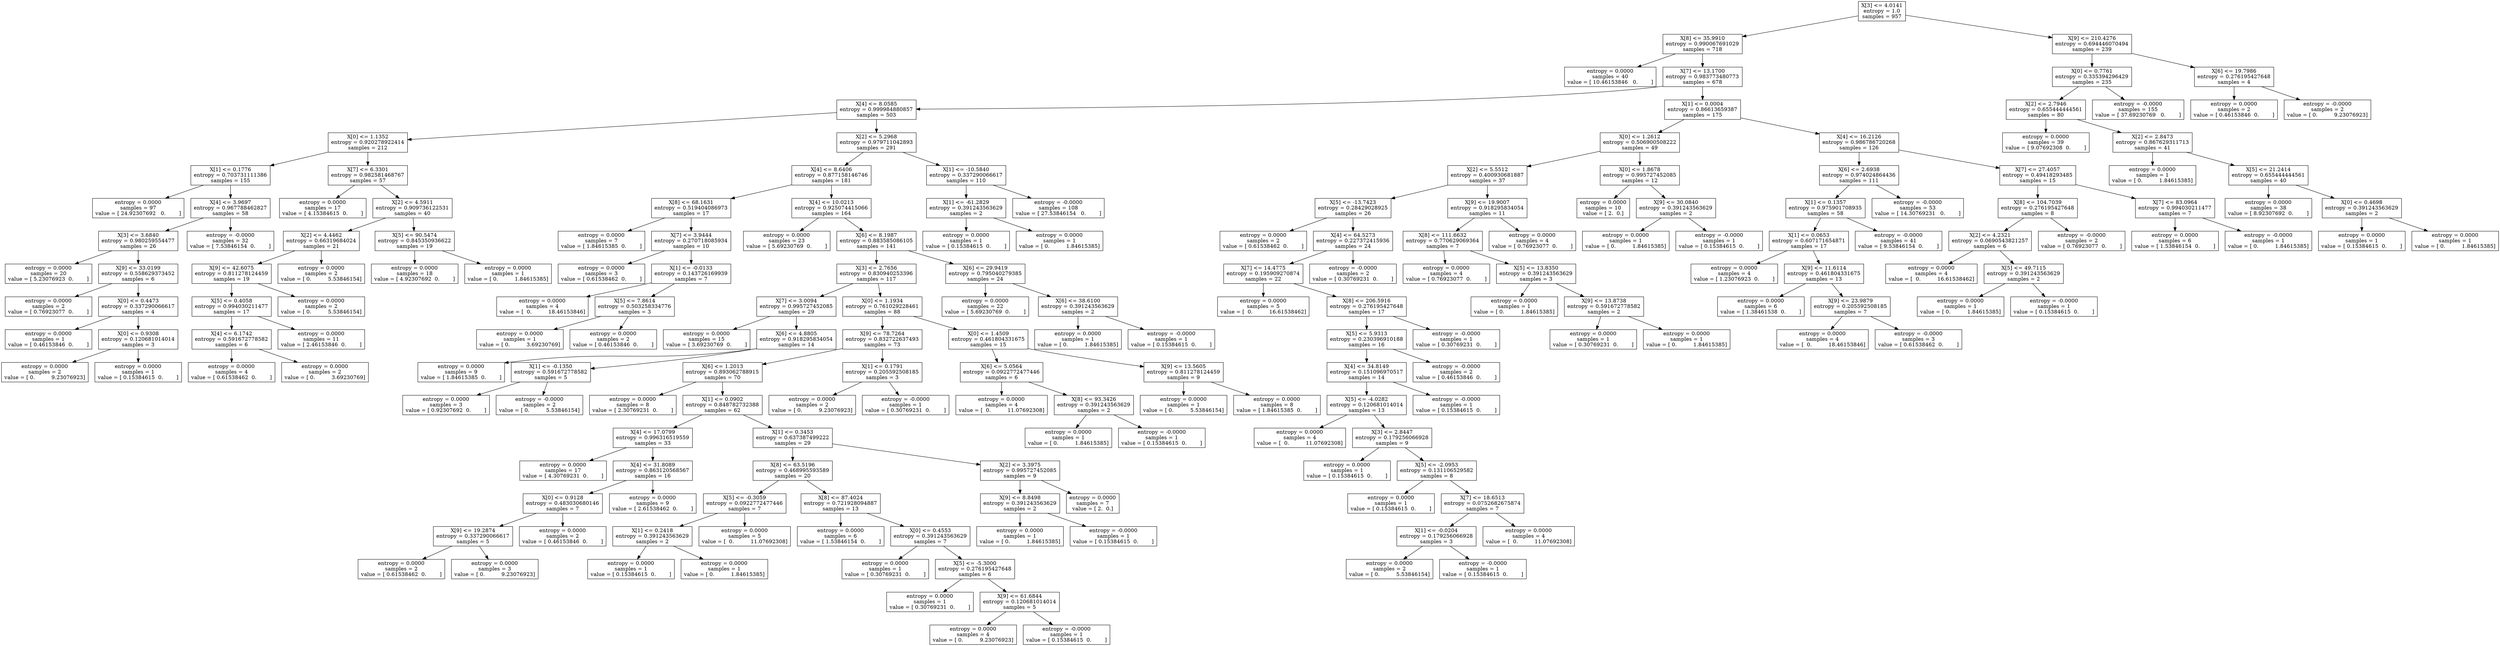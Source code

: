digraph Tree {
0 [label="X[3] <= 4.0141\nentropy = 1.0\nsamples = 957", shape="box"] ;
1 [label="X[8] <= 35.9910\nentropy = 0.990067691029\nsamples = 718", shape="box"] ;
0 -> 1 ;
2 [label="entropy = 0.0000\nsamples = 40\nvalue = [ 10.46153846   0.        ]", shape="box"] ;
1 -> 2 ;
3 [label="X[7] <= 13.1700\nentropy = 0.983773480773\nsamples = 678", shape="box"] ;
1 -> 3 ;
4 [label="X[4] <= 8.0585\nentropy = 0.999984880857\nsamples = 503", shape="box"] ;
3 -> 4 ;
5 [label="X[0] <= 1.1352\nentropy = 0.920278922414\nsamples = 212", shape="box"] ;
4 -> 5 ;
6 [label="X[1] <= 0.1776\nentropy = 0.703731111386\nsamples = 155", shape="box"] ;
5 -> 6 ;
7 [label="entropy = 0.0000\nsamples = 97\nvalue = [ 24.92307692   0.        ]", shape="box"] ;
6 -> 7 ;
8 [label="X[4] <= 3.9697\nentropy = 0.967788462827\nsamples = 58", shape="box"] ;
6 -> 8 ;
9 [label="X[3] <= 3.6840\nentropy = 0.980259554477\nsamples = 26", shape="box"] ;
8 -> 9 ;
10 [label="entropy = 0.0000\nsamples = 20\nvalue = [ 5.23076923  0.        ]", shape="box"] ;
9 -> 10 ;
11 [label="X[9] <= 33.0199\nentropy = 0.558629373452\nsamples = 6", shape="box"] ;
9 -> 11 ;
12 [label="entropy = 0.0000\nsamples = 2\nvalue = [ 0.76923077  0.        ]", shape="box"] ;
11 -> 12 ;
13 [label="X[0] <= 0.4473\nentropy = 0.337290066617\nsamples = 4", shape="box"] ;
11 -> 13 ;
14 [label="entropy = 0.0000\nsamples = 1\nvalue = [ 0.46153846  0.        ]", shape="box"] ;
13 -> 14 ;
15 [label="X[0] <= 0.9308\nentropy = 0.120681014014\nsamples = 3", shape="box"] ;
13 -> 15 ;
16 [label="entropy = 0.0000\nsamples = 2\nvalue = [ 0.          9.23076923]", shape="box"] ;
15 -> 16 ;
17 [label="entropy = 0.0000\nsamples = 1\nvalue = [ 0.15384615  0.        ]", shape="box"] ;
15 -> 17 ;
18 [label="entropy = -0.0000\nsamples = 32\nvalue = [ 7.53846154  0.        ]", shape="box"] ;
8 -> 18 ;
19 [label="X[7] <= 6.3301\nentropy = 0.982581468767\nsamples = 57", shape="box"] ;
5 -> 19 ;
20 [label="entropy = 0.0000\nsamples = 17\nvalue = [ 4.15384615  0.        ]", shape="box"] ;
19 -> 20 ;
21 [label="X[2] <= 4.5911\nentropy = 0.909736122531\nsamples = 40", shape="box"] ;
19 -> 21 ;
22 [label="X[2] <= 4.4462\nentropy = 0.66319684024\nsamples = 21", shape="box"] ;
21 -> 22 ;
23 [label="X[9] <= 42.6075\nentropy = 0.811278124459\nsamples = 19", shape="box"] ;
22 -> 23 ;
24 [label="X[5] <= 0.4058\nentropy = 0.994030211477\nsamples = 17", shape="box"] ;
23 -> 24 ;
25 [label="X[4] <= 6.1742\nentropy = 0.591672778582\nsamples = 6", shape="box"] ;
24 -> 25 ;
26 [label="entropy = 0.0000\nsamples = 4\nvalue = [ 0.61538462  0.        ]", shape="box"] ;
25 -> 26 ;
27 [label="entropy = 0.0000\nsamples = 2\nvalue = [ 0.          3.69230769]", shape="box"] ;
25 -> 27 ;
28 [label="entropy = 0.0000\nsamples = 11\nvalue = [ 2.46153846  0.        ]", shape="box"] ;
24 -> 28 ;
29 [label="entropy = 0.0000\nsamples = 2\nvalue = [ 0.          5.53846154]", shape="box"] ;
23 -> 29 ;
30 [label="entropy = 0.0000\nsamples = 2\nvalue = [ 0.          5.53846154]", shape="box"] ;
22 -> 30 ;
31 [label="X[5] <= 90.5474\nentropy = 0.845350936622\nsamples = 19", shape="box"] ;
21 -> 31 ;
32 [label="entropy = 0.0000\nsamples = 18\nvalue = [ 4.92307692  0.        ]", shape="box"] ;
31 -> 32 ;
33 [label="entropy = 0.0000\nsamples = 1\nvalue = [ 0.          1.84615385]", shape="box"] ;
31 -> 33 ;
34 [label="X[2] <= 5.2968\nentropy = 0.979711042893\nsamples = 291", shape="box"] ;
4 -> 34 ;
35 [label="X[4] <= 8.6406\nentropy = 0.877158146746\nsamples = 181", shape="box"] ;
34 -> 35 ;
36 [label="X[8] <= 68.1631\nentropy = 0.519404086973\nsamples = 17", shape="box"] ;
35 -> 36 ;
37 [label="entropy = 0.0000\nsamples = 7\nvalue = [ 1.84615385  0.        ]", shape="box"] ;
36 -> 37 ;
38 [label="X[7] <= 3.9444\nentropy = 0.270718085934\nsamples = 10", shape="box"] ;
36 -> 38 ;
39 [label="entropy = 0.0000\nsamples = 3\nvalue = [ 0.61538462  0.        ]", shape="box"] ;
38 -> 39 ;
40 [label="X[1] <= -0.0133\nentropy = 0.143726169939\nsamples = 7", shape="box"] ;
38 -> 40 ;
41 [label="entropy = 0.0000\nsamples = 4\nvalue = [  0.          18.46153846]", shape="box"] ;
40 -> 41 ;
42 [label="X[5] <= 7.8614\nentropy = 0.503258334776\nsamples = 3", shape="box"] ;
40 -> 42 ;
43 [label="entropy = 0.0000\nsamples = 1\nvalue = [ 0.          3.69230769]", shape="box"] ;
42 -> 43 ;
44 [label="entropy = 0.0000\nsamples = 2\nvalue = [ 0.46153846  0.        ]", shape="box"] ;
42 -> 44 ;
45 [label="X[4] <= 10.0213\nentropy = 0.925074415066\nsamples = 164", shape="box"] ;
35 -> 45 ;
46 [label="entropy = 0.0000\nsamples = 23\nvalue = [ 5.69230769  0.        ]", shape="box"] ;
45 -> 46 ;
47 [label="X[6] <= 8.1987\nentropy = 0.883585086105\nsamples = 141", shape="box"] ;
45 -> 47 ;
48 [label="X[3] <= 2.7656\nentropy = 0.830940253396\nsamples = 117", shape="box"] ;
47 -> 48 ;
49 [label="X[7] <= 3.0094\nentropy = 0.995727452085\nsamples = 29", shape="box"] ;
48 -> 49 ;
50 [label="entropy = 0.0000\nsamples = 15\nvalue = [ 3.69230769  0.        ]", shape="box"] ;
49 -> 50 ;
51 [label="X[6] <= 4.8805\nentropy = 0.918295834054\nsamples = 14", shape="box"] ;
49 -> 51 ;
52 [label="entropy = 0.0000\nsamples = 9\nvalue = [ 1.84615385  0.        ]", shape="box"] ;
51 -> 52 ;
53 [label="X[1] <= -0.1350\nentropy = 0.591672778582\nsamples = 5", shape="box"] ;
51 -> 53 ;
54 [label="entropy = 0.0000\nsamples = 3\nvalue = [ 0.92307692  0.        ]", shape="box"] ;
53 -> 54 ;
55 [label="entropy = -0.0000\nsamples = 2\nvalue = [ 0.          5.53846154]", shape="box"] ;
53 -> 55 ;
56 [label="X[0] <= 1.1934\nentropy = 0.761029228461\nsamples = 88", shape="box"] ;
48 -> 56 ;
57 [label="X[9] <= 78.7264\nentropy = 0.832722637493\nsamples = 73", shape="box"] ;
56 -> 57 ;
58 [label="X[6] <= 1.2013\nentropy = 0.893062788915\nsamples = 70", shape="box"] ;
57 -> 58 ;
59 [label="entropy = 0.0000\nsamples = 8\nvalue = [ 2.30769231  0.        ]", shape="box"] ;
58 -> 59 ;
60 [label="X[1] <= 0.0902\nentropy = 0.848782732388\nsamples = 62", shape="box"] ;
58 -> 60 ;
61 [label="X[4] <= 17.0799\nentropy = 0.996316519559\nsamples = 33", shape="box"] ;
60 -> 61 ;
62 [label="entropy = 0.0000\nsamples = 17\nvalue = [ 4.30769231  0.        ]", shape="box"] ;
61 -> 62 ;
63 [label="X[4] <= 31.8089\nentropy = 0.863120568567\nsamples = 16", shape="box"] ;
61 -> 63 ;
64 [label="X[0] <= 0.9128\nentropy = 0.483030680146\nsamples = 7", shape="box"] ;
63 -> 64 ;
65 [label="X[9] <= 19.2874\nentropy = 0.337290066617\nsamples = 5", shape="box"] ;
64 -> 65 ;
66 [label="entropy = 0.0000\nsamples = 2\nvalue = [ 0.61538462  0.        ]", shape="box"] ;
65 -> 66 ;
67 [label="entropy = 0.0000\nsamples = 3\nvalue = [ 0.          9.23076923]", shape="box"] ;
65 -> 67 ;
68 [label="entropy = 0.0000\nsamples = 2\nvalue = [ 0.46153846  0.        ]", shape="box"] ;
64 -> 68 ;
69 [label="entropy = 0.0000\nsamples = 9\nvalue = [ 2.61538462  0.        ]", shape="box"] ;
63 -> 69 ;
70 [label="X[1] <= 0.3453\nentropy = 0.637387499222\nsamples = 29", shape="box"] ;
60 -> 70 ;
71 [label="X[8] <= 63.5196\nentropy = 0.468995593589\nsamples = 20", shape="box"] ;
70 -> 71 ;
72 [label="X[5] <= -0.3059\nentropy = 0.0922772477446\nsamples = 7", shape="box"] ;
71 -> 72 ;
73 [label="X[1] <= 0.2418\nentropy = 0.391243563629\nsamples = 2", shape="box"] ;
72 -> 73 ;
74 [label="entropy = 0.0000\nsamples = 1\nvalue = [ 0.15384615  0.        ]", shape="box"] ;
73 -> 74 ;
75 [label="entropy = 0.0000\nsamples = 1\nvalue = [ 0.          1.84615385]", shape="box"] ;
73 -> 75 ;
76 [label="entropy = 0.0000\nsamples = 5\nvalue = [  0.          11.07692308]", shape="box"] ;
72 -> 76 ;
77 [label="X[8] <= 87.4024\nentropy = 0.721928094887\nsamples = 13", shape="box"] ;
71 -> 77 ;
78 [label="entropy = 0.0000\nsamples = 6\nvalue = [ 1.53846154  0.        ]", shape="box"] ;
77 -> 78 ;
79 [label="X[0] <= 0.4553\nentropy = 0.391243563629\nsamples = 7", shape="box"] ;
77 -> 79 ;
80 [label="entropy = 0.0000\nsamples = 1\nvalue = [ 0.30769231  0.        ]", shape="box"] ;
79 -> 80 ;
81 [label="X[5] <= -5.3000\nentropy = 0.276195427648\nsamples = 6", shape="box"] ;
79 -> 81 ;
82 [label="entropy = 0.0000\nsamples = 1\nvalue = [ 0.30769231  0.        ]", shape="box"] ;
81 -> 82 ;
83 [label="X[9] <= 61.6844\nentropy = 0.120681014014\nsamples = 5", shape="box"] ;
81 -> 83 ;
84 [label="entropy = 0.0000\nsamples = 4\nvalue = [ 0.          9.23076923]", shape="box"] ;
83 -> 84 ;
85 [label="entropy = -0.0000\nsamples = 1\nvalue = [ 0.15384615  0.        ]", shape="box"] ;
83 -> 85 ;
86 [label="X[2] <= 3.3975\nentropy = 0.995727452085\nsamples = 9", shape="box"] ;
70 -> 86 ;
87 [label="X[9] <= 8.8498\nentropy = 0.391243563629\nsamples = 2", shape="box"] ;
86 -> 87 ;
88 [label="entropy = 0.0000\nsamples = 1\nvalue = [ 0.          1.84615385]", shape="box"] ;
87 -> 88 ;
89 [label="entropy = -0.0000\nsamples = 1\nvalue = [ 0.15384615  0.        ]", shape="box"] ;
87 -> 89 ;
90 [label="entropy = 0.0000\nsamples = 7\nvalue = [ 2.  0.]", shape="box"] ;
86 -> 90 ;
91 [label="X[1] <= 0.1791\nentropy = 0.205592508185\nsamples = 3", shape="box"] ;
57 -> 91 ;
92 [label="entropy = 0.0000\nsamples = 2\nvalue = [ 0.          9.23076923]", shape="box"] ;
91 -> 92 ;
93 [label="entropy = -0.0000\nsamples = 1\nvalue = [ 0.30769231  0.        ]", shape="box"] ;
91 -> 93 ;
94 [label="X[0] <= 1.4509\nentropy = 0.461804331675\nsamples = 15", shape="box"] ;
56 -> 94 ;
95 [label="X[6] <= 5.0564\nentropy = 0.0922772477446\nsamples = 6", shape="box"] ;
94 -> 95 ;
96 [label="entropy = 0.0000\nsamples = 4\nvalue = [  0.          11.07692308]", shape="box"] ;
95 -> 96 ;
97 [label="X[8] <= 93.3426\nentropy = 0.391243563629\nsamples = 2", shape="box"] ;
95 -> 97 ;
98 [label="entropy = 0.0000\nsamples = 1\nvalue = [ 0.          1.84615385]", shape="box"] ;
97 -> 98 ;
99 [label="entropy = -0.0000\nsamples = 1\nvalue = [ 0.15384615  0.        ]", shape="box"] ;
97 -> 99 ;
100 [label="X[9] <= 13.5605\nentropy = 0.811278124459\nsamples = 9", shape="box"] ;
94 -> 100 ;
101 [label="entropy = 0.0000\nsamples = 1\nvalue = [ 0.          5.53846154]", shape="box"] ;
100 -> 101 ;
102 [label="entropy = 0.0000\nsamples = 8\nvalue = [ 1.84615385  0.        ]", shape="box"] ;
100 -> 102 ;
103 [label="X[6] <= 29.9419\nentropy = 0.795040279385\nsamples = 24", shape="box"] ;
47 -> 103 ;
104 [label="entropy = 0.0000\nsamples = 22\nvalue = [ 5.69230769  0.        ]", shape="box"] ;
103 -> 104 ;
105 [label="X[6] <= 38.6100\nentropy = 0.391243563629\nsamples = 2", shape="box"] ;
103 -> 105 ;
106 [label="entropy = 0.0000\nsamples = 1\nvalue = [ 0.          1.84615385]", shape="box"] ;
105 -> 106 ;
107 [label="entropy = -0.0000\nsamples = 1\nvalue = [ 0.15384615  0.        ]", shape="box"] ;
105 -> 107 ;
108 [label="X[1] <= -10.5840\nentropy = 0.337290066617\nsamples = 110", shape="box"] ;
34 -> 108 ;
109 [label="X[1] <= -61.2829\nentropy = 0.391243563629\nsamples = 2", shape="box"] ;
108 -> 109 ;
110 [label="entropy = 0.0000\nsamples = 1\nvalue = [ 0.15384615  0.        ]", shape="box"] ;
109 -> 110 ;
111 [label="entropy = 0.0000\nsamples = 1\nvalue = [ 0.          1.84615385]", shape="box"] ;
109 -> 111 ;
112 [label="entropy = -0.0000\nsamples = 108\nvalue = [ 27.53846154   0.        ]", shape="box"] ;
108 -> 112 ;
113 [label="X[1] <= 0.0004\nentropy = 0.86613659387\nsamples = 175", shape="box"] ;
3 -> 113 ;
114 [label="X[0] <= 1.2612\nentropy = 0.506900508222\nsamples = 49", shape="box"] ;
113 -> 114 ;
115 [label="X[2] <= 5.5512\nentropy = 0.400930681887\nsamples = 37", shape="box"] ;
114 -> 115 ;
116 [label="X[5] <= -13.7423\nentropy = 0.28429028925\nsamples = 26", shape="box"] ;
115 -> 116 ;
117 [label="entropy = 0.0000\nsamples = 2\nvalue = [ 0.61538462  0.        ]", shape="box"] ;
116 -> 117 ;
118 [label="X[4] <= 64.5273\nentropy = 0.227372415936\nsamples = 24", shape="box"] ;
116 -> 118 ;
119 [label="X[7] <= 14.4775\nentropy = 0.195909270874\nsamples = 22", shape="box"] ;
118 -> 119 ;
120 [label="entropy = 0.0000\nsamples = 5\nvalue = [  0.          16.61538462]", shape="box"] ;
119 -> 120 ;
121 [label="X[8] <= 206.5916\nentropy = 0.276195427648\nsamples = 17", shape="box"] ;
119 -> 121 ;
122 [label="X[5] <= 5.9313\nentropy = 0.230396910188\nsamples = 16", shape="box"] ;
121 -> 122 ;
123 [label="X[4] <= 34.8149\nentropy = 0.151096970517\nsamples = 14", shape="box"] ;
122 -> 123 ;
124 [label="X[5] <= -4.0282\nentropy = 0.120681014014\nsamples = 13", shape="box"] ;
123 -> 124 ;
125 [label="entropy = 0.0000\nsamples = 4\nvalue = [  0.          11.07692308]", shape="box"] ;
124 -> 125 ;
126 [label="X[3] <= 2.8447\nentropy = 0.179256066928\nsamples = 9", shape="box"] ;
124 -> 126 ;
127 [label="entropy = 0.0000\nsamples = 1\nvalue = [ 0.15384615  0.        ]", shape="box"] ;
126 -> 127 ;
128 [label="X[5] <= -2.0953\nentropy = 0.131106529582\nsamples = 8", shape="box"] ;
126 -> 128 ;
129 [label="entropy = 0.0000\nsamples = 1\nvalue = [ 0.15384615  0.        ]", shape="box"] ;
128 -> 129 ;
130 [label="X[7] <= 18.6513\nentropy = 0.0752682675874\nsamples = 7", shape="box"] ;
128 -> 130 ;
131 [label="X[1] <= -0.0204\nentropy = 0.179256066928\nsamples = 3", shape="box"] ;
130 -> 131 ;
132 [label="entropy = 0.0000\nsamples = 2\nvalue = [ 0.          5.53846154]", shape="box"] ;
131 -> 132 ;
133 [label="entropy = -0.0000\nsamples = 1\nvalue = [ 0.15384615  0.        ]", shape="box"] ;
131 -> 133 ;
134 [label="entropy = 0.0000\nsamples = 4\nvalue = [  0.          11.07692308]", shape="box"] ;
130 -> 134 ;
135 [label="entropy = -0.0000\nsamples = 1\nvalue = [ 0.15384615  0.        ]", shape="box"] ;
123 -> 135 ;
136 [label="entropy = -0.0000\nsamples = 2\nvalue = [ 0.46153846  0.        ]", shape="box"] ;
122 -> 136 ;
137 [label="entropy = -0.0000\nsamples = 1\nvalue = [ 0.30769231  0.        ]", shape="box"] ;
121 -> 137 ;
138 [label="entropy = -0.0000\nsamples = 2\nvalue = [ 0.30769231  0.        ]", shape="box"] ;
118 -> 138 ;
139 [label="X[9] <= 19.9007\nentropy = 0.918295834054\nsamples = 11", shape="box"] ;
115 -> 139 ;
140 [label="X[8] <= 111.6632\nentropy = 0.770629069364\nsamples = 7", shape="box"] ;
139 -> 140 ;
141 [label="entropy = 0.0000\nsamples = 4\nvalue = [ 0.76923077  0.        ]", shape="box"] ;
140 -> 141 ;
142 [label="X[5] <= 13.8350\nentropy = 0.391243563629\nsamples = 3", shape="box"] ;
140 -> 142 ;
143 [label="entropy = 0.0000\nsamples = 1\nvalue = [ 0.          1.84615385]", shape="box"] ;
142 -> 143 ;
144 [label="X[9] <= 13.8738\nentropy = 0.591672778582\nsamples = 2", shape="box"] ;
142 -> 144 ;
145 [label="entropy = 0.0000\nsamples = 1\nvalue = [ 0.30769231  0.        ]", shape="box"] ;
144 -> 145 ;
146 [label="entropy = 0.0000\nsamples = 1\nvalue = [ 0.          1.84615385]", shape="box"] ;
144 -> 146 ;
147 [label="entropy = 0.0000\nsamples = 4\nvalue = [ 0.76923077  0.        ]", shape="box"] ;
139 -> 147 ;
148 [label="X[0] <= 1.8678\nentropy = 0.995727452085\nsamples = 12", shape="box"] ;
114 -> 148 ;
149 [label="entropy = 0.0000\nsamples = 10\nvalue = [ 2.  0.]", shape="box"] ;
148 -> 149 ;
150 [label="X[9] <= 30.0840\nentropy = 0.391243563629\nsamples = 2", shape="box"] ;
148 -> 150 ;
151 [label="entropy = 0.0000\nsamples = 1\nvalue = [ 0.          1.84615385]", shape="box"] ;
150 -> 151 ;
152 [label="entropy = -0.0000\nsamples = 1\nvalue = [ 0.15384615  0.        ]", shape="box"] ;
150 -> 152 ;
153 [label="X[4] <= 16.2126\nentropy = 0.986786720268\nsamples = 126", shape="box"] ;
113 -> 153 ;
154 [label="X[6] <= 2.6938\nentropy = 0.974024864436\nsamples = 111", shape="box"] ;
153 -> 154 ;
155 [label="X[1] <= 0.1357\nentropy = 0.975901708935\nsamples = 58", shape="box"] ;
154 -> 155 ;
156 [label="X[1] <= 0.0653\nentropy = 0.607171654871\nsamples = 17", shape="box"] ;
155 -> 156 ;
157 [label="entropy = 0.0000\nsamples = 4\nvalue = [ 1.23076923  0.        ]", shape="box"] ;
156 -> 157 ;
158 [label="X[9] <= 11.6114\nentropy = 0.461804331675\nsamples = 13", shape="box"] ;
156 -> 158 ;
159 [label="entropy = 0.0000\nsamples = 6\nvalue = [ 1.38461538  0.        ]", shape="box"] ;
158 -> 159 ;
160 [label="X[9] <= 23.9879\nentropy = 0.205592508185\nsamples = 7", shape="box"] ;
158 -> 160 ;
161 [label="entropy = 0.0000\nsamples = 4\nvalue = [  0.          18.46153846]", shape="box"] ;
160 -> 161 ;
162 [label="entropy = -0.0000\nsamples = 3\nvalue = [ 0.61538462  0.        ]", shape="box"] ;
160 -> 162 ;
163 [label="entropy = -0.0000\nsamples = 41\nvalue = [ 9.53846154  0.        ]", shape="box"] ;
155 -> 163 ;
164 [label="entropy = -0.0000\nsamples = 53\nvalue = [ 14.30769231   0.        ]", shape="box"] ;
154 -> 164 ;
165 [label="X[7] <= 27.4057\nentropy = 0.49418293485\nsamples = 15", shape="box"] ;
153 -> 165 ;
166 [label="X[8] <= 104.7039\nentropy = 0.276195427648\nsamples = 8", shape="box"] ;
165 -> 166 ;
167 [label="X[2] <= 4.2321\nentropy = 0.0690543821257\nsamples = 6", shape="box"] ;
166 -> 167 ;
168 [label="entropy = 0.0000\nsamples = 4\nvalue = [  0.          16.61538462]", shape="box"] ;
167 -> 168 ;
169 [label="X[5] <= 49.7115\nentropy = 0.391243563629\nsamples = 2", shape="box"] ;
167 -> 169 ;
170 [label="entropy = 0.0000\nsamples = 1\nvalue = [ 0.          1.84615385]", shape="box"] ;
169 -> 170 ;
171 [label="entropy = -0.0000\nsamples = 1\nvalue = [ 0.15384615  0.        ]", shape="box"] ;
169 -> 171 ;
172 [label="entropy = -0.0000\nsamples = 2\nvalue = [ 0.76923077  0.        ]", shape="box"] ;
166 -> 172 ;
173 [label="X[7] <= 83.0964\nentropy = 0.994030211477\nsamples = 7", shape="box"] ;
165 -> 173 ;
174 [label="entropy = 0.0000\nsamples = 6\nvalue = [ 1.53846154  0.        ]", shape="box"] ;
173 -> 174 ;
175 [label="entropy = -0.0000\nsamples = 1\nvalue = [ 0.          1.84615385]", shape="box"] ;
173 -> 175 ;
176 [label="X[9] <= 210.4276\nentropy = 0.694446070494\nsamples = 239", shape="box"] ;
0 -> 176 ;
177 [label="X[0] <= 0.7761\nentropy = 0.335394296429\nsamples = 235", shape="box"] ;
176 -> 177 ;
178 [label="X[2] <= 2.7946\nentropy = 0.655444444561\nsamples = 80", shape="box"] ;
177 -> 178 ;
179 [label="entropy = 0.0000\nsamples = 39\nvalue = [ 9.07692308  0.        ]", shape="box"] ;
178 -> 179 ;
180 [label="X[2] <= 2.8473\nentropy = 0.867629311713\nsamples = 41", shape="box"] ;
178 -> 180 ;
181 [label="entropy = 0.0000\nsamples = 1\nvalue = [ 0.          1.84615385]", shape="box"] ;
180 -> 181 ;
182 [label="X[5] <= 21.2414\nentropy = 0.655444444561\nsamples = 40", shape="box"] ;
180 -> 182 ;
183 [label="entropy = 0.0000\nsamples = 38\nvalue = [ 8.92307692  0.        ]", shape="box"] ;
182 -> 183 ;
184 [label="X[0] <= 0.4698\nentropy = 0.391243563629\nsamples = 2", shape="box"] ;
182 -> 184 ;
185 [label="entropy = 0.0000\nsamples = 1\nvalue = [ 0.15384615  0.        ]", shape="box"] ;
184 -> 185 ;
186 [label="entropy = 0.0000\nsamples = 1\nvalue = [ 0.          1.84615385]", shape="box"] ;
184 -> 186 ;
187 [label="entropy = -0.0000\nsamples = 155\nvalue = [ 37.69230769   0.        ]", shape="box"] ;
177 -> 187 ;
188 [label="X[6] <= 19.7986\nentropy = 0.276195427648\nsamples = 4", shape="box"] ;
176 -> 188 ;
189 [label="entropy = 0.0000\nsamples = 2\nvalue = [ 0.46153846  0.        ]", shape="box"] ;
188 -> 189 ;
190 [label="entropy = -0.0000\nsamples = 2\nvalue = [ 0.          9.23076923]", shape="box"] ;
188 -> 190 ;
}